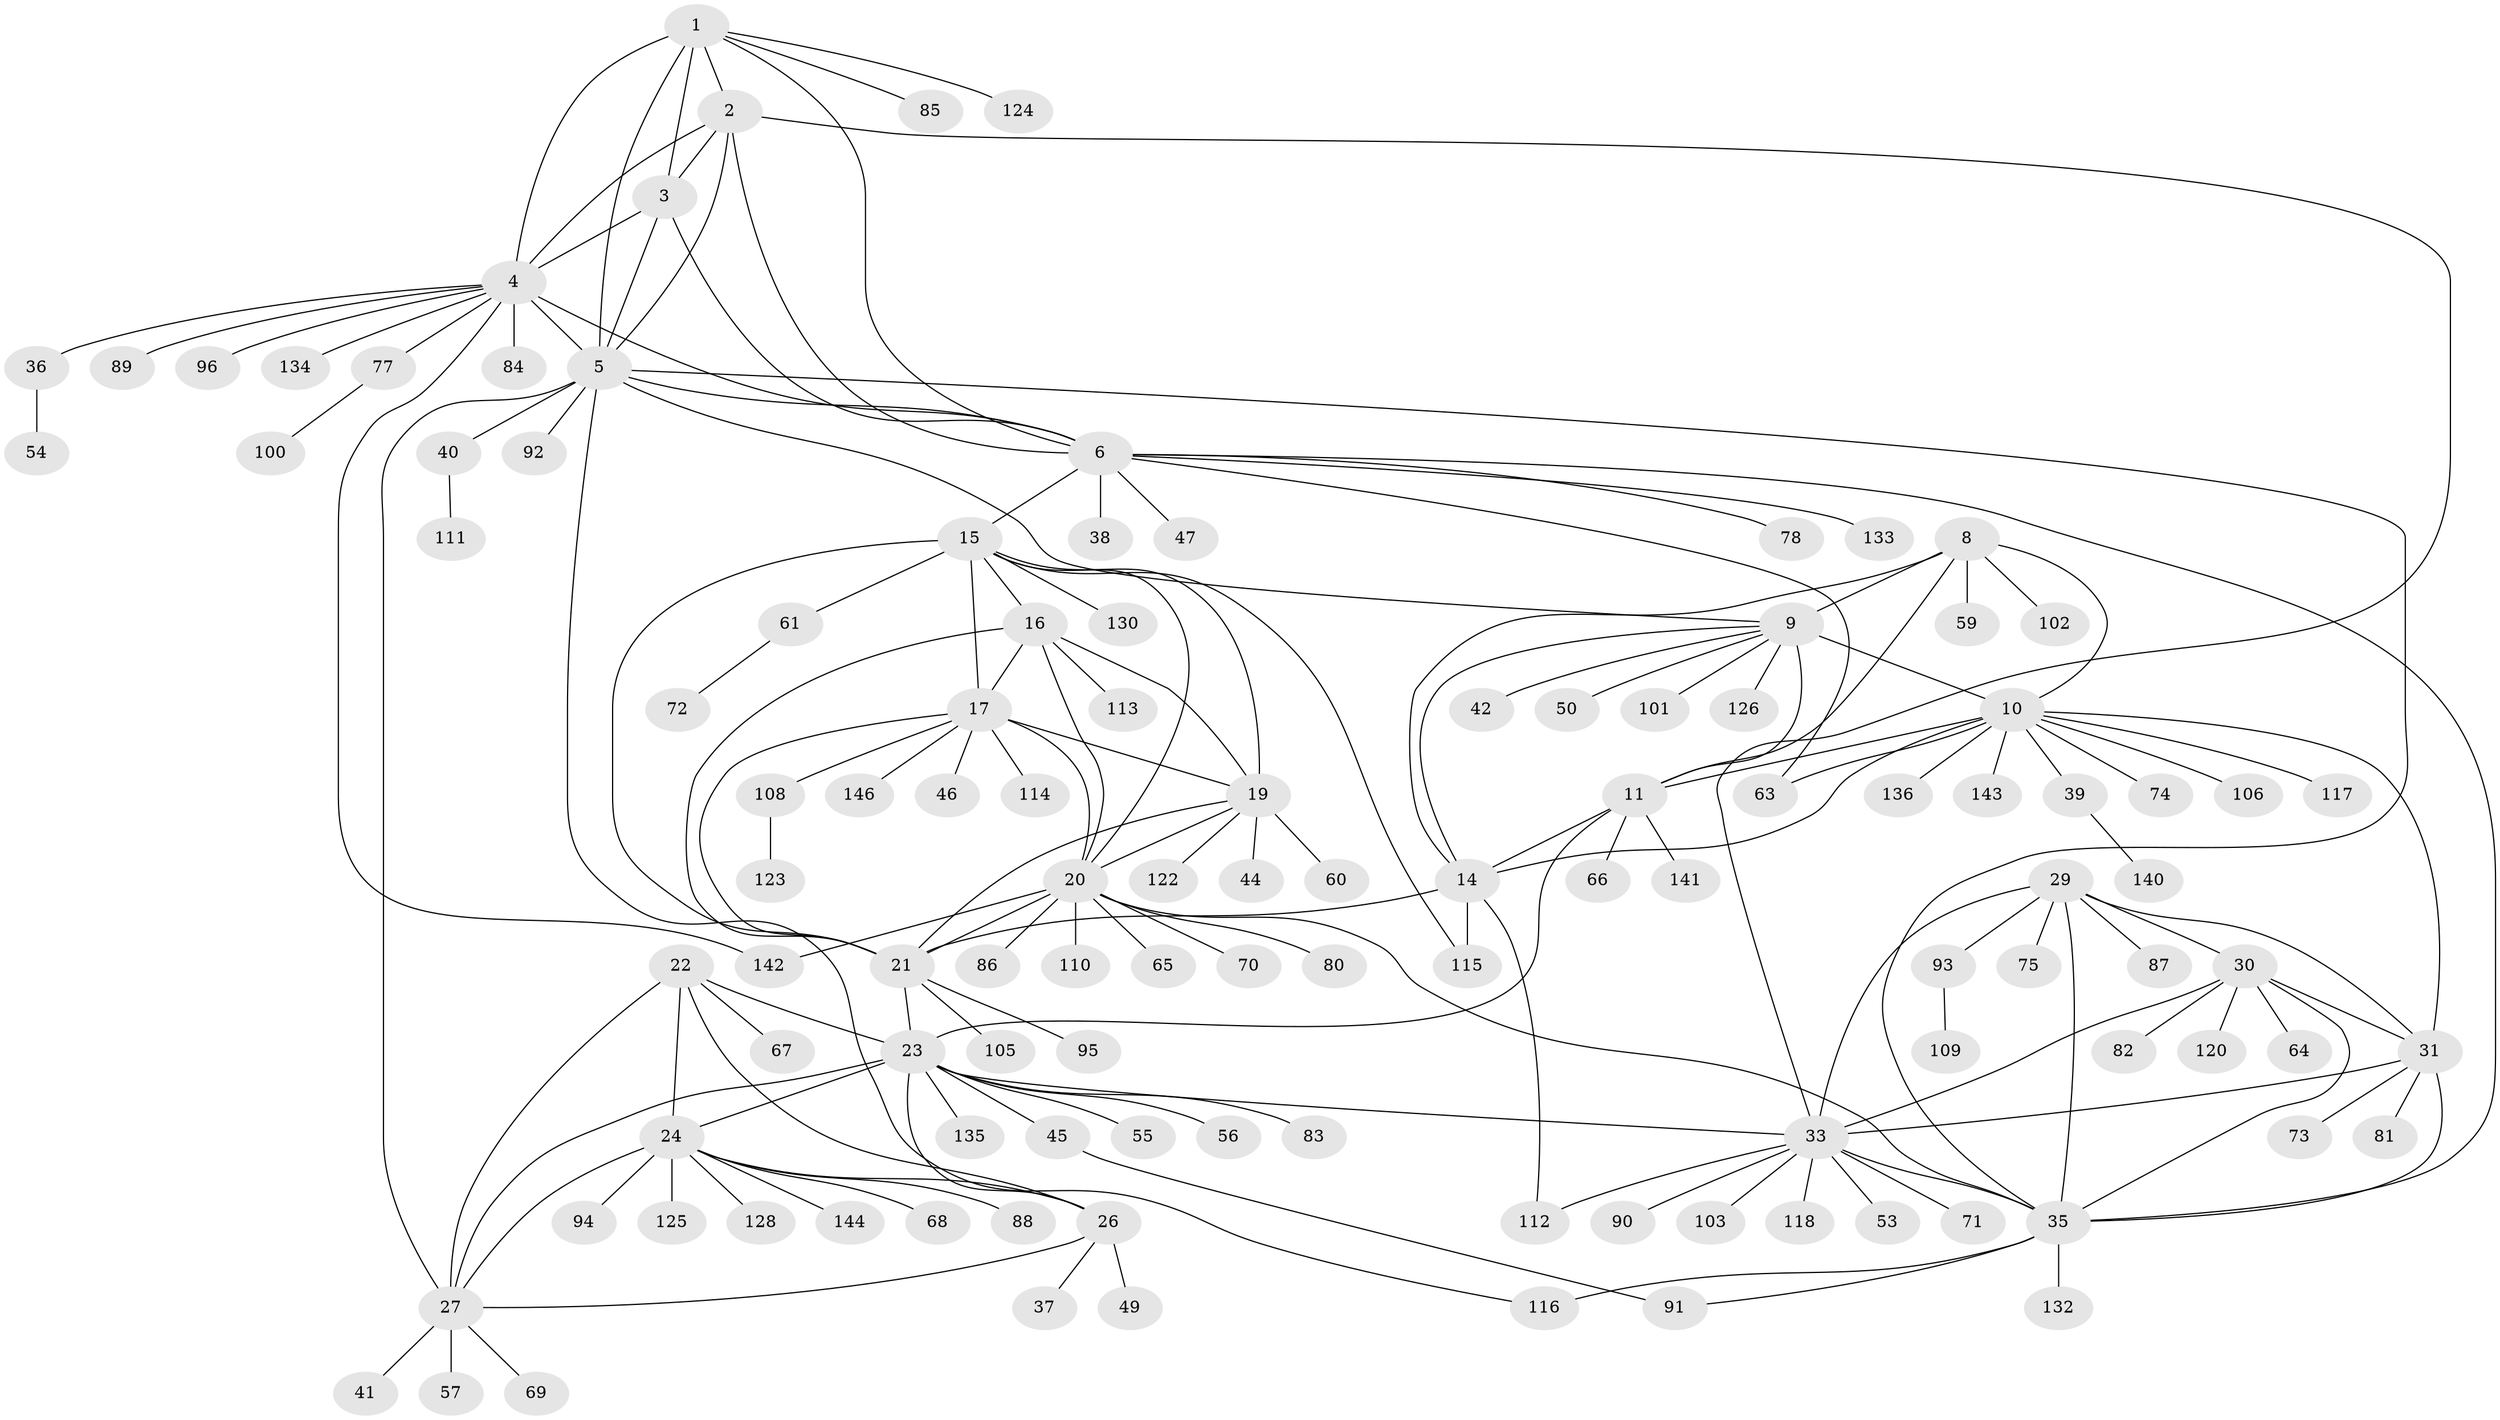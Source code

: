 // original degree distribution, {9: 0.0410958904109589, 7: 0.0273972602739726, 6: 0.0273972602739726, 13: 0.02054794520547945, 10: 0.0821917808219178, 8: 0.0136986301369863, 11: 0.0136986301369863, 14: 0.00684931506849315, 12: 0.00684931506849315, 2: 0.13013698630136986, 1: 0.5958904109589042, 3: 0.0273972602739726, 4: 0.00684931506849315}
// Generated by graph-tools (version 1.1) at 2025/42/03/06/25 10:42:10]
// undirected, 116 vertices, 167 edges
graph export_dot {
graph [start="1"]
  node [color=gray90,style=filled];
  1 [super="+62"];
  2;
  3;
  4 [super="+7"];
  5 [super="+107"];
  6 [super="+127"];
  8 [super="+43"];
  9 [super="+12"];
  10 [super="+13"];
  11 [super="+104"];
  14;
  15;
  16;
  17 [super="+18"];
  19 [super="+58"];
  20 [super="+138"];
  21 [super="+137"];
  22 [super="+25"];
  23 [super="+28"];
  24 [super="+52"];
  26;
  27 [super="+48"];
  29 [super="+79"];
  30 [super="+97"];
  31 [super="+32"];
  33 [super="+34"];
  35 [super="+99"];
  36;
  37 [super="+131"];
  38;
  39 [super="+119"];
  40 [super="+51"];
  41;
  42;
  44;
  45;
  46;
  47;
  49;
  50;
  53;
  54;
  55;
  56;
  57 [super="+98"];
  59;
  60;
  61;
  63 [super="+76"];
  64;
  65;
  66;
  67;
  68;
  69;
  70;
  71;
  72;
  73;
  74;
  75;
  77 [super="+139"];
  78;
  80;
  81;
  82;
  83;
  84 [super="+145"];
  85;
  86;
  87;
  88;
  89;
  90;
  91;
  92;
  93;
  94;
  95;
  96;
  100;
  101;
  102;
  103;
  105;
  106;
  108 [super="+129"];
  109;
  110;
  111;
  112;
  113;
  114;
  115;
  116 [super="+121"];
  117;
  118;
  120;
  122;
  123;
  124;
  125;
  126;
  128;
  130;
  132;
  133;
  134;
  135;
  136;
  140;
  141;
  142;
  143;
  144;
  146;
  1 -- 2;
  1 -- 3;
  1 -- 4 [weight=2];
  1 -- 5;
  1 -- 6;
  1 -- 85;
  1 -- 124;
  2 -- 3;
  2 -- 4 [weight=2];
  2 -- 5;
  2 -- 6;
  2 -- 33;
  3 -- 4 [weight=2];
  3 -- 5;
  3 -- 6;
  4 -- 5 [weight=2];
  4 -- 6 [weight=2];
  4 -- 77;
  4 -- 89;
  4 -- 134;
  4 -- 96;
  4 -- 36;
  4 -- 142;
  4 -- 84;
  5 -- 6;
  5 -- 9;
  5 -- 27 [weight=2];
  5 -- 40;
  5 -- 92;
  5 -- 116;
  5 -- 35;
  6 -- 15;
  6 -- 38;
  6 -- 47;
  6 -- 78;
  6 -- 133;
  6 -- 35;
  6 -- 63;
  8 -- 9 [weight=2];
  8 -- 10 [weight=2];
  8 -- 11;
  8 -- 14;
  8 -- 102;
  8 -- 59;
  9 -- 10 [weight=4];
  9 -- 11 [weight=2];
  9 -- 14 [weight=2];
  9 -- 101;
  9 -- 42;
  9 -- 50;
  9 -- 126;
  10 -- 11 [weight=2];
  10 -- 14 [weight=2];
  10 -- 63;
  10 -- 106;
  10 -- 117;
  10 -- 136;
  10 -- 143;
  10 -- 39;
  10 -- 74;
  10 -- 31;
  11 -- 14;
  11 -- 23;
  11 -- 66;
  11 -- 141;
  14 -- 21;
  14 -- 112;
  14 -- 115;
  15 -- 16;
  15 -- 17 [weight=2];
  15 -- 19;
  15 -- 20;
  15 -- 21;
  15 -- 61;
  15 -- 115;
  15 -- 130;
  16 -- 17 [weight=2];
  16 -- 19;
  16 -- 20;
  16 -- 21;
  16 -- 113;
  17 -- 19 [weight=2];
  17 -- 20 [weight=2];
  17 -- 21 [weight=2];
  17 -- 108;
  17 -- 46;
  17 -- 114;
  17 -- 146;
  19 -- 20;
  19 -- 21;
  19 -- 44;
  19 -- 60;
  19 -- 122;
  20 -- 21;
  20 -- 35;
  20 -- 65;
  20 -- 70;
  20 -- 80;
  20 -- 86;
  20 -- 110;
  20 -- 142;
  21 -- 23;
  21 -- 95;
  21 -- 105;
  22 -- 23 [weight=4];
  22 -- 24 [weight=2];
  22 -- 26 [weight=2];
  22 -- 27 [weight=2];
  22 -- 67;
  23 -- 24 [weight=2];
  23 -- 26 [weight=2];
  23 -- 27 [weight=2];
  23 -- 45;
  23 -- 33;
  23 -- 56;
  23 -- 135;
  23 -- 83;
  23 -- 55;
  24 -- 26;
  24 -- 27;
  24 -- 68;
  24 -- 88;
  24 -- 94;
  24 -- 125;
  24 -- 144;
  24 -- 128;
  26 -- 27;
  26 -- 37;
  26 -- 49;
  27 -- 41;
  27 -- 57;
  27 -- 69;
  29 -- 30;
  29 -- 31 [weight=2];
  29 -- 33 [weight=2];
  29 -- 35;
  29 -- 75;
  29 -- 87;
  29 -- 93;
  30 -- 31 [weight=2];
  30 -- 33 [weight=2];
  30 -- 35;
  30 -- 64;
  30 -- 82;
  30 -- 120;
  31 -- 33 [weight=4];
  31 -- 35 [weight=2];
  31 -- 73;
  31 -- 81;
  33 -- 35 [weight=2];
  33 -- 53;
  33 -- 71;
  33 -- 112;
  33 -- 118;
  33 -- 103;
  33 -- 90;
  35 -- 91;
  35 -- 116;
  35 -- 132;
  36 -- 54;
  39 -- 140;
  40 -- 111;
  45 -- 91;
  61 -- 72;
  77 -- 100;
  93 -- 109;
  108 -- 123;
}

